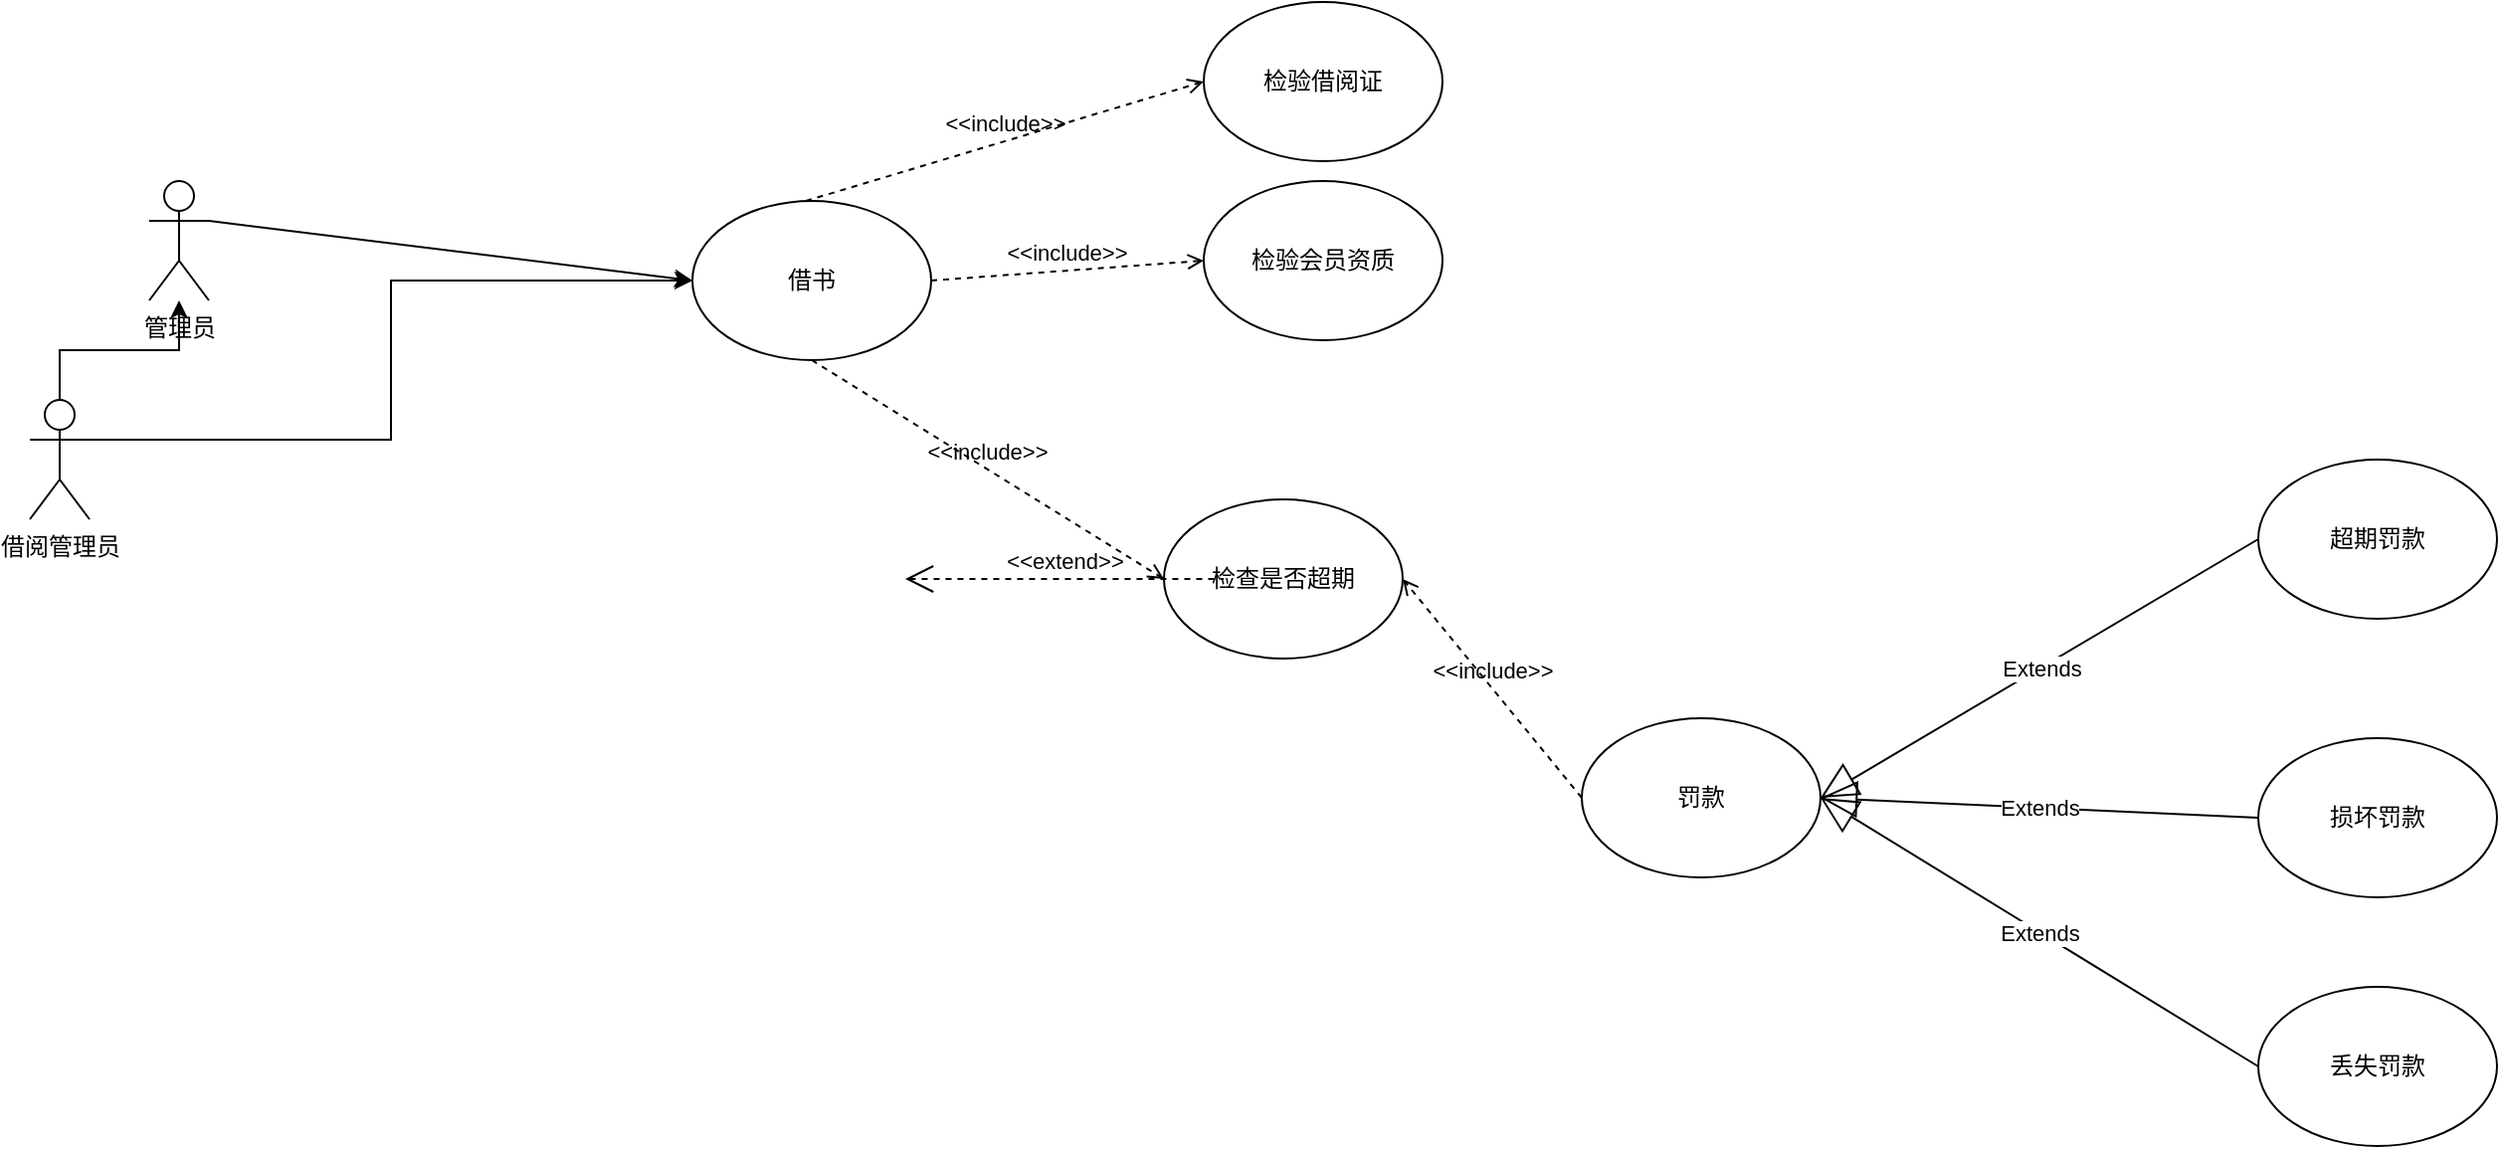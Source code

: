 <mxfile version="21.0.6" type="github">
  <diagram name="第 1 页" id="XVmgt6c4ZSNeRMvGjYXD">
    <mxGraphModel dx="1777" dy="843" grid="1" gridSize="10" guides="1" tooltips="1" connect="1" arrows="1" fold="1" page="1" pageScale="1" pageWidth="827" pageHeight="1169" math="0" shadow="0">
      <root>
        <mxCell id="0" />
        <mxCell id="1" parent="0" />
        <mxCell id="jblsRIy_LPM6--XUpErf-1" value="管理员" style="shape=umlActor;verticalLabelPosition=bottom;verticalAlign=top;html=1;outlineConnect=0;" vertex="1" parent="1">
          <mxGeometry x="140" y="180" width="30" height="60" as="geometry" />
        </mxCell>
        <mxCell id="jblsRIy_LPM6--XUpErf-5" style="edgeStyle=orthogonalEdgeStyle;rounded=0;orthogonalLoop=1;jettySize=auto;html=1;exitX=0.5;exitY=0;exitDx=0;exitDy=0;exitPerimeter=0;" edge="1" parent="1" source="jblsRIy_LPM6--XUpErf-2" target="jblsRIy_LPM6--XUpErf-1">
          <mxGeometry relative="1" as="geometry" />
        </mxCell>
        <mxCell id="jblsRIy_LPM6--XUpErf-2" value="借阅管理员" style="shape=umlActor;verticalLabelPosition=bottom;verticalAlign=top;html=1;outlineConnect=0;" vertex="1" parent="1">
          <mxGeometry x="80" y="290" width="30" height="60" as="geometry" />
        </mxCell>
        <mxCell id="jblsRIy_LPM6--XUpErf-11" value="" style="endArrow=classic;html=1;rounded=0;exitX=1;exitY=0.333;exitDx=0;exitDy=0;exitPerimeter=0;entryX=0;entryY=0.5;entryDx=0;entryDy=0;" edge="1" parent="1" source="jblsRIy_LPM6--XUpErf-1" target="jblsRIy_LPM6--XUpErf-13">
          <mxGeometry width="50" height="50" relative="1" as="geometry">
            <mxPoint x="390" y="330" as="sourcePoint" />
            <mxPoint x="400" y="200" as="targetPoint" />
          </mxGeometry>
        </mxCell>
        <mxCell id="jblsRIy_LPM6--XUpErf-13" value="借书" style="ellipse;whiteSpace=wrap;html=1;" vertex="1" parent="1">
          <mxGeometry x="413" y="190" width="120" height="80" as="geometry" />
        </mxCell>
        <mxCell id="jblsRIy_LPM6--XUpErf-14" value="检查是否超期" style="ellipse;whiteSpace=wrap;html=1;" vertex="1" parent="1">
          <mxGeometry x="650" y="340" width="120" height="80" as="geometry" />
        </mxCell>
        <mxCell id="jblsRIy_LPM6--XUpErf-15" value="检验借阅证" style="ellipse;whiteSpace=wrap;html=1;" vertex="1" parent="1">
          <mxGeometry x="670" y="90" width="120" height="80" as="geometry" />
        </mxCell>
        <mxCell id="jblsRIy_LPM6--XUpErf-16" value="罚款" style="ellipse;whiteSpace=wrap;html=1;" vertex="1" parent="1">
          <mxGeometry x="860" y="450" width="120" height="80" as="geometry" />
        </mxCell>
        <mxCell id="jblsRIy_LPM6--XUpErf-17" value="超期罚款" style="ellipse;whiteSpace=wrap;html=1;" vertex="1" parent="1">
          <mxGeometry x="1200" y="320" width="120" height="80" as="geometry" />
        </mxCell>
        <mxCell id="jblsRIy_LPM6--XUpErf-18" value="损坏罚款" style="ellipse;whiteSpace=wrap;html=1;" vertex="1" parent="1">
          <mxGeometry x="1200" y="460" width="120" height="80" as="geometry" />
        </mxCell>
        <mxCell id="jblsRIy_LPM6--XUpErf-19" value="丢失罚款" style="ellipse;whiteSpace=wrap;html=1;" vertex="1" parent="1">
          <mxGeometry x="1200" y="585" width="120" height="80" as="geometry" />
        </mxCell>
        <mxCell id="jblsRIy_LPM6--XUpErf-25" style="edgeStyle=orthogonalEdgeStyle;rounded=0;orthogonalLoop=1;jettySize=auto;html=1;exitX=1;exitY=0.333;exitDx=0;exitDy=0;exitPerimeter=0;entryX=0;entryY=0.5;entryDx=0;entryDy=0;" edge="1" parent="1" source="jblsRIy_LPM6--XUpErf-2" target="jblsRIy_LPM6--XUpErf-13">
          <mxGeometry relative="1" as="geometry">
            <mxPoint x="105" y="300" as="sourcePoint" />
            <mxPoint x="165" y="250" as="targetPoint" />
          </mxGeometry>
        </mxCell>
        <mxCell id="jblsRIy_LPM6--XUpErf-28" value="&amp;lt;&amp;lt;include&amp;gt;&amp;gt;" style="html=1;verticalAlign=bottom;labelBackgroundColor=none;endArrow=open;endFill=0;dashed=1;rounded=0;exitX=0.5;exitY=1;exitDx=0;exitDy=0;entryX=0;entryY=0.5;entryDx=0;entryDy=0;" edge="1" parent="1" source="jblsRIy_LPM6--XUpErf-13" target="jblsRIy_LPM6--XUpErf-14">
          <mxGeometry width="160" relative="1" as="geometry">
            <mxPoint x="570" y="279.41" as="sourcePoint" />
            <mxPoint x="730" y="279.41" as="targetPoint" />
            <mxPoint as="offset" />
          </mxGeometry>
        </mxCell>
        <mxCell id="jblsRIy_LPM6--XUpErf-30" value="Extends" style="endArrow=block;endSize=16;endFill=0;html=1;rounded=0;entryX=1;entryY=0.5;entryDx=0;entryDy=0;exitX=0;exitY=0.5;exitDx=0;exitDy=0;" edge="1" parent="1" source="jblsRIy_LPM6--XUpErf-17" target="jblsRIy_LPM6--XUpErf-16">
          <mxGeometry x="-0.005" width="160" relative="1" as="geometry">
            <mxPoint x="827" y="275" as="sourcePoint" />
            <mxPoint x="997" y="285" as="targetPoint" />
            <mxPoint as="offset" />
          </mxGeometry>
        </mxCell>
        <mxCell id="jblsRIy_LPM6--XUpErf-32" value="&amp;lt;&amp;lt;include&amp;gt;&amp;gt;" style="html=1;verticalAlign=bottom;labelBackgroundColor=none;endArrow=open;endFill=0;dashed=1;rounded=0;exitX=0.5;exitY=1;exitDx=0;exitDy=0;entryX=0;entryY=0.5;entryDx=0;entryDy=0;" edge="1" parent="1" target="jblsRIy_LPM6--XUpErf-15">
          <mxGeometry width="160" relative="1" as="geometry">
            <mxPoint x="470" y="190" as="sourcePoint" />
            <mxPoint x="607" y="280" as="targetPoint" />
            <mxPoint as="offset" />
          </mxGeometry>
        </mxCell>
        <mxCell id="jblsRIy_LPM6--XUpErf-33" value="&amp;lt;&amp;lt;include&amp;gt;&amp;gt;" style="html=1;verticalAlign=bottom;labelBackgroundColor=none;endArrow=open;endFill=0;dashed=1;rounded=0;exitX=0;exitY=0.5;exitDx=0;exitDy=0;entryX=1;entryY=0.5;entryDx=0;entryDy=0;" edge="1" parent="1" source="jblsRIy_LPM6--XUpErf-16" target="jblsRIy_LPM6--XUpErf-14">
          <mxGeometry width="160" relative="1" as="geometry">
            <mxPoint x="750" y="265" as="sourcePoint" />
            <mxPoint x="927" y="375" as="targetPoint" />
            <mxPoint as="offset" />
          </mxGeometry>
        </mxCell>
        <mxCell id="jblsRIy_LPM6--XUpErf-34" value="Extends" style="endArrow=block;endSize=16;endFill=0;html=1;rounded=0;exitX=0;exitY=0.5;exitDx=0;exitDy=0;" edge="1" parent="1" source="jblsRIy_LPM6--XUpErf-18">
          <mxGeometry width="160" relative="1" as="geometry">
            <mxPoint x="1160" y="300" as="sourcePoint" />
            <mxPoint x="980" y="490" as="targetPoint" />
          </mxGeometry>
        </mxCell>
        <mxCell id="jblsRIy_LPM6--XUpErf-35" value="Extends" style="endArrow=block;endSize=16;endFill=0;html=1;rounded=0;exitX=0;exitY=0.5;exitDx=0;exitDy=0;" edge="1" parent="1" source="jblsRIy_LPM6--XUpErf-19">
          <mxGeometry width="160" relative="1" as="geometry">
            <mxPoint x="1191" y="410" as="sourcePoint" />
            <mxPoint x="980" y="490" as="targetPoint" />
          </mxGeometry>
        </mxCell>
        <mxCell id="jblsRIy_LPM6--XUpErf-36" value="&amp;lt;&amp;lt;extend&amp;gt;&amp;gt;" style="edgeStyle=none;html=1;startArrow=open;endArrow=none;startSize=12;verticalAlign=bottom;dashed=1;labelBackgroundColor=none;rounded=0;" edge="1" parent="1">
          <mxGeometry width="160" relative="1" as="geometry">
            <mxPoint x="520" y="380" as="sourcePoint" />
            <mxPoint x="680" y="380" as="targetPoint" />
          </mxGeometry>
        </mxCell>
        <mxCell id="jblsRIy_LPM6--XUpErf-38" value="检验会员资质" style="ellipse;whiteSpace=wrap;html=1;" vertex="1" parent="1">
          <mxGeometry x="670" y="180" width="120" height="80" as="geometry" />
        </mxCell>
        <mxCell id="jblsRIy_LPM6--XUpErf-39" value="&amp;lt;&amp;lt;include&amp;gt;&amp;gt;" style="html=1;verticalAlign=bottom;labelBackgroundColor=none;endArrow=open;endFill=0;dashed=1;rounded=0;exitX=1;exitY=0.5;exitDx=0;exitDy=0;entryX=0;entryY=0.5;entryDx=0;entryDy=0;" edge="1" parent="1" source="jblsRIy_LPM6--XUpErf-13" target="jblsRIy_LPM6--XUpErf-38">
          <mxGeometry width="160" relative="1" as="geometry">
            <mxPoint x="480" y="200" as="sourcePoint" />
            <mxPoint x="680" y="140" as="targetPoint" />
            <mxPoint as="offset" />
          </mxGeometry>
        </mxCell>
      </root>
    </mxGraphModel>
  </diagram>
</mxfile>
